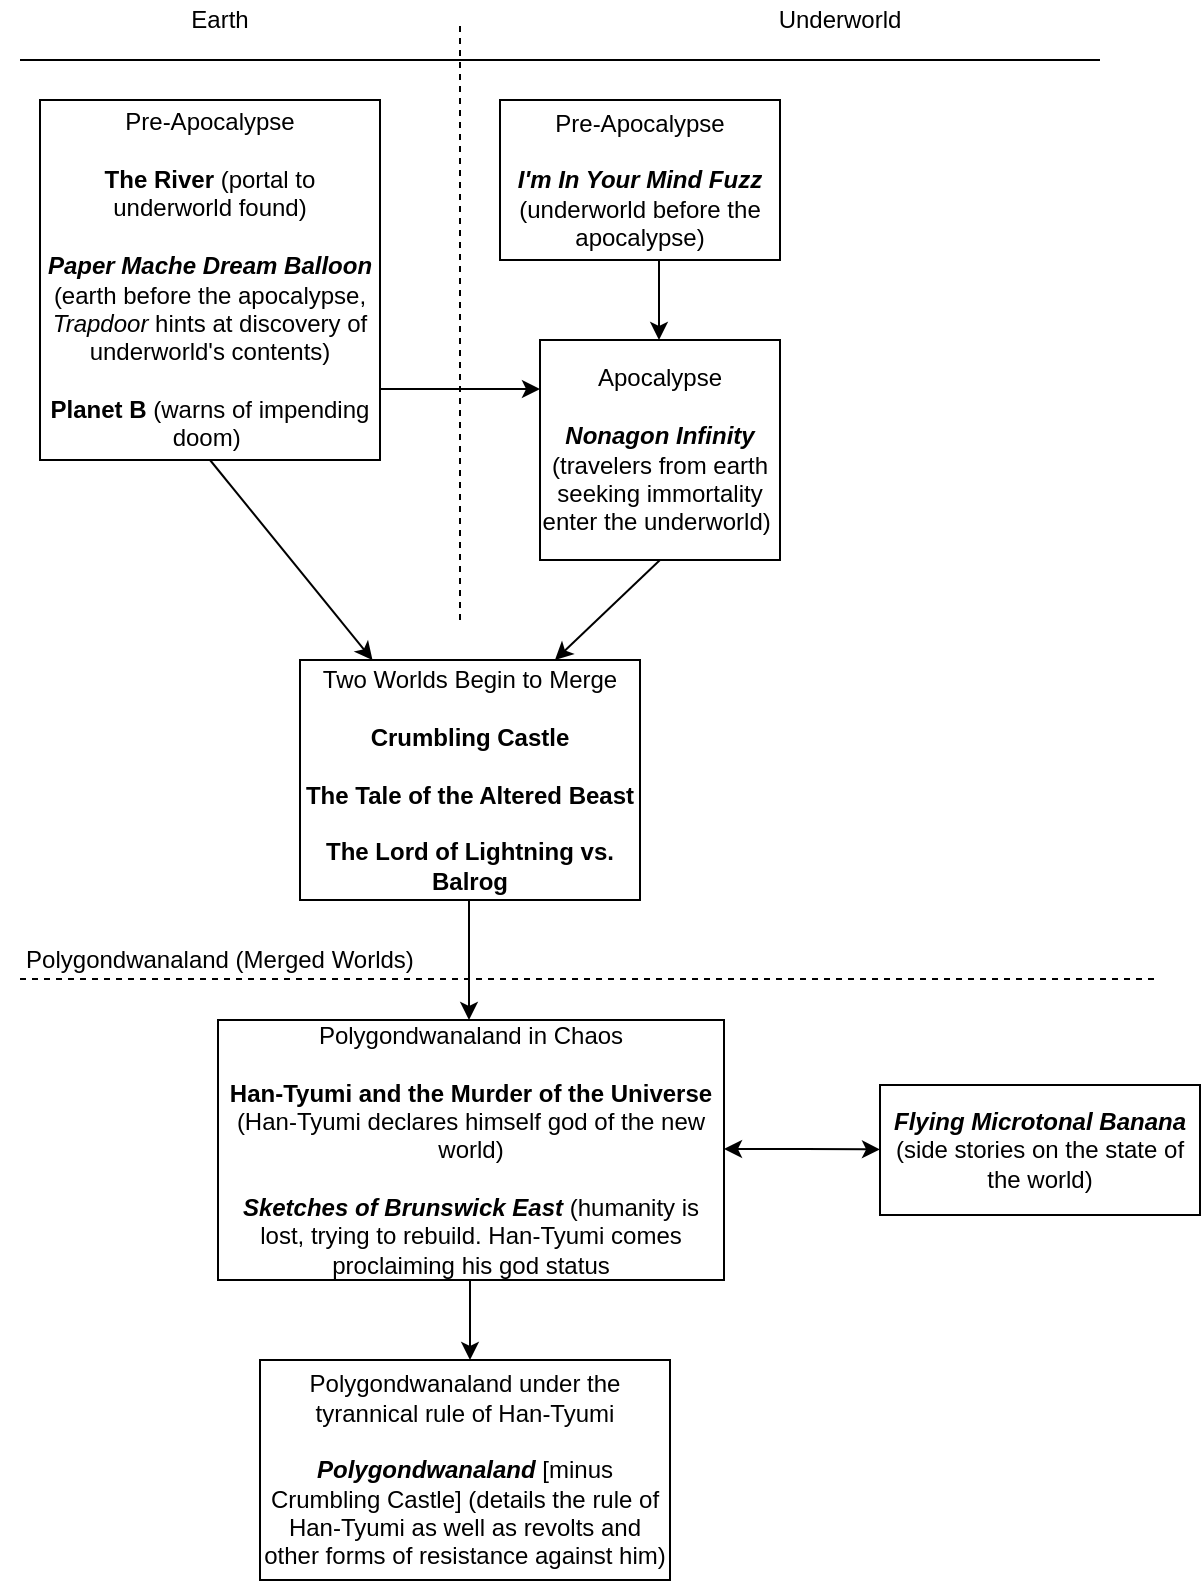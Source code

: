 <mxfile version="10.6.8" type="github"><diagram id="rpDe3dF28L3iWsywThjZ" name="Page-1"><mxGraphModel dx="1010" dy="582" grid="1" gridSize="10" guides="1" tooltips="1" connect="1" arrows="1" fold="1" page="1" pageScale="1" pageWidth="850" pageHeight="1400" math="0" shadow="0"><root><mxCell id="0"/><mxCell id="1" parent="0"/><mxCell id="8PxIs0hRl9WPwdA6d1Z9-3" value="Earth" style="text;html=1;strokeColor=none;fillColor=none;align=center;verticalAlign=middle;whiteSpace=wrap;rounded=0;" vertex="1" parent="1"><mxGeometry x="200" y="30" width="40" height="20" as="geometry"/></mxCell><mxCell id="8PxIs0hRl9WPwdA6d1Z9-4" value="Underworld" style="text;html=1;strokeColor=none;fillColor=none;align=center;verticalAlign=middle;whiteSpace=wrap;rounded=0;" vertex="1" parent="1"><mxGeometry x="470" y="30" width="120" height="20" as="geometry"/></mxCell><mxCell id="8PxIs0hRl9WPwdA6d1Z9-6" value="" style="endArrow=none;html=1;" edge="1" parent="1"><mxGeometry width="50" height="50" relative="1" as="geometry"><mxPoint x="120" y="60" as="sourcePoint"/><mxPoint x="660" y="60" as="targetPoint"/></mxGeometry></mxCell><mxCell id="8PxIs0hRl9WPwdA6d1Z9-7" value="" style="endArrow=none;dashed=1;html=1;" edge="1" parent="1"><mxGeometry width="50" height="50" relative="1" as="geometry"><mxPoint x="340" y="340" as="sourcePoint"/><mxPoint x="340" y="40" as="targetPoint"/></mxGeometry></mxCell><mxCell id="8PxIs0hRl9WPwdA6d1Z9-9" value="Pre-Apocalypse&lt;br&gt;&lt;br&gt;&lt;b&gt;The River&lt;/b&gt; (portal to underworld found)&lt;br&gt;&lt;br&gt;&lt;b&gt;&lt;i&gt;Paper Mache Dream Balloon&lt;/i&gt;&lt;/b&gt; (earth before the apocalypse, &lt;i&gt;Trapdoor&lt;/i&gt; hints at discovery of underworld's contents)&lt;br&gt;&lt;br&gt;&lt;b&gt;Planet B &lt;/b&gt;(warns of impending doom)&amp;nbsp;&lt;br&gt;" style="rounded=0;whiteSpace=wrap;html=1;" vertex="1" parent="1"><mxGeometry x="130" y="80" width="170" height="180" as="geometry"/></mxCell><mxCell id="8PxIs0hRl9WPwdA6d1Z9-10" value="" style="endArrow=none;dashed=1;html=1;" edge="1" parent="1"><mxGeometry width="50" height="50" relative="1" as="geometry"><mxPoint x="120" y="519.5" as="sourcePoint"/><mxPoint x="690" y="519.5" as="targetPoint"/></mxGeometry></mxCell><mxCell id="8PxIs0hRl9WPwdA6d1Z9-11" value="Polygondwanaland (Merged Worlds)" style="text;html=1;strokeColor=none;fillColor=none;align=center;verticalAlign=middle;whiteSpace=wrap;rounded=0;" vertex="1" parent="1"><mxGeometry x="110" y="500" width="220" height="20" as="geometry"/></mxCell><mxCell id="8PxIs0hRl9WPwdA6d1Z9-12" value="Pre-Apocalypse&lt;br&gt;&lt;br&gt;&lt;i style=&quot;font-weight: bold&quot;&gt;I'm In Your Mind Fuzz &lt;/i&gt;(underworld before the apocalypse)&lt;br&gt;" style="rounded=0;whiteSpace=wrap;html=1;" vertex="1" parent="1"><mxGeometry x="360" y="80" width="140" height="80" as="geometry"/></mxCell><mxCell id="8PxIs0hRl9WPwdA6d1Z9-15" value="" style="endArrow=classic;html=1;" edge="1" parent="1"><mxGeometry width="50" height="50" relative="1" as="geometry"><mxPoint x="300" y="224.5" as="sourcePoint"/><mxPoint x="380" y="224.5" as="targetPoint"/><Array as="points"/></mxGeometry></mxCell><mxCell id="8PxIs0hRl9WPwdA6d1Z9-16" value="Apocalypse&lt;br&gt;&lt;br&gt;&lt;i style=&quot;font-weight: bold&quot;&gt;Nonagon Infinity &lt;/i&gt;(travelers from earth seeking immortality enter the underworld)&amp;nbsp;&lt;br&gt;" style="rounded=0;whiteSpace=wrap;html=1;" vertex="1" parent="1"><mxGeometry x="380" y="200" width="120" height="110" as="geometry"/></mxCell><mxCell id="8PxIs0hRl9WPwdA6d1Z9-17" value="" style="endArrow=classic;html=1;" edge="1" parent="1"><mxGeometry width="50" height="50" relative="1" as="geometry"><mxPoint x="439.5" y="160" as="sourcePoint"/><mxPoint x="439.5" y="200" as="targetPoint"/></mxGeometry></mxCell><mxCell id="8PxIs0hRl9WPwdA6d1Z9-18" value="Two Worlds Begin to Merge&lt;br&gt;&lt;br&gt;&lt;b&gt;Crumbling Castle&lt;br&gt;&lt;/b&gt;&lt;br&gt;&lt;b&gt;The Tale of the Altered Beast&lt;br&gt;&lt;/b&gt;&lt;br&gt;&lt;b&gt;The Lord of Lightning vs. Balrog&lt;/b&gt;&lt;br&gt;" style="rounded=0;whiteSpace=wrap;html=1;" vertex="1" parent="1"><mxGeometry x="260" y="360" width="170" height="120" as="geometry"/></mxCell><mxCell id="8PxIs0hRl9WPwdA6d1Z9-19" value="" style="endArrow=classic;html=1;exitX=0.5;exitY=1;exitDx=0;exitDy=0;" edge="1" parent="1" source="8PxIs0hRl9WPwdA6d1Z9-9" target="8PxIs0hRl9WPwdA6d1Z9-18"><mxGeometry width="50" height="50" relative="1" as="geometry"><mxPoint x="165" y="330" as="sourcePoint"/><mxPoint x="215" y="280" as="targetPoint"/></mxGeometry></mxCell><mxCell id="8PxIs0hRl9WPwdA6d1Z9-20" value="" style="endArrow=classic;html=1;entryX=0.75;entryY=0;entryDx=0;entryDy=0;exitX=0.5;exitY=1;exitDx=0;exitDy=0;" edge="1" parent="1" source="8PxIs0hRl9WPwdA6d1Z9-16" target="8PxIs0hRl9WPwdA6d1Z9-18"><mxGeometry width="50" height="50" relative="1" as="geometry"><mxPoint x="447.5" y="310" as="sourcePoint"/><mxPoint x="432.5" y="330" as="targetPoint"/></mxGeometry></mxCell><mxCell id="8PxIs0hRl9WPwdA6d1Z9-21" value="" style="endArrow=classic;html=1;" edge="1" parent="1"><mxGeometry width="50" height="50" relative="1" as="geometry"><mxPoint x="344.5" y="480" as="sourcePoint"/><mxPoint x="344.5" y="540" as="targetPoint"/></mxGeometry></mxCell><mxCell id="8PxIs0hRl9WPwdA6d1Z9-22" value="Polygondwanaland in Chaos&lt;br&gt;&lt;br&gt;&lt;b&gt;Han-Tyumi and the Murder of the Universe &lt;/b&gt;(Han-Tyumi declares himself god of the new world)&lt;br&gt;&lt;br&gt;&lt;i style=&quot;font-weight: bold&quot;&gt;Sketches of Brunswick East&lt;/i&gt;&amp;nbsp;(humanity is lost, trying to rebuild. Han-Tyumi comes proclaiming his god status&lt;br&gt;" style="rounded=0;whiteSpace=wrap;html=1;" vertex="1" parent="1"><mxGeometry x="219" y="540" width="253" height="130" as="geometry"/></mxCell><mxCell id="8PxIs0hRl9WPwdA6d1Z9-25" value="" style="endArrow=classic;startArrow=classic;html=1;" edge="1" parent="1" target="8PxIs0hRl9WPwdA6d1Z9-26"><mxGeometry width="50" height="50" relative="1" as="geometry"><mxPoint x="472" y="604.5" as="sourcePoint"/><mxPoint x="550" y="605" as="targetPoint"/><Array as="points"><mxPoint x="502" y="604.5"/></Array></mxGeometry></mxCell><mxCell id="8PxIs0hRl9WPwdA6d1Z9-26" value="Flying Microtonal Banana &lt;span style=&quot;font-weight: normal ; font-style: normal&quot;&gt;(side stories on the state of the world)&lt;/span&gt;" style="rounded=0;whiteSpace=wrap;html=1;fontStyle=3" vertex="1" parent="1"><mxGeometry x="550" y="572.5" width="160" height="65" as="geometry"/></mxCell><mxCell id="8PxIs0hRl9WPwdA6d1Z9-28" value="Polygondwanaland under the tyrannical rule of Han-Tyumi&lt;br&gt;&lt;br&gt;&lt;i style=&quot;font-weight: bold&quot;&gt;Polygondwanaland &lt;/i&gt;[minus Crumbling Castle] (details the rule of Han-Tyumi as well as revolts and other forms of resistance against him)&lt;br&gt;" style="rounded=0;whiteSpace=wrap;html=1;" vertex="1" parent="1"><mxGeometry x="240" y="710" width="205" height="110" as="geometry"/></mxCell><mxCell id="8PxIs0hRl9WPwdA6d1Z9-29" value="" style="endArrow=classic;html=1;" edge="1" parent="1"><mxGeometry width="50" height="50" relative="1" as="geometry"><mxPoint x="345" y="670" as="sourcePoint"/><mxPoint x="345" y="710" as="targetPoint"/></mxGeometry></mxCell></root></mxGraphModel></diagram></mxfile>